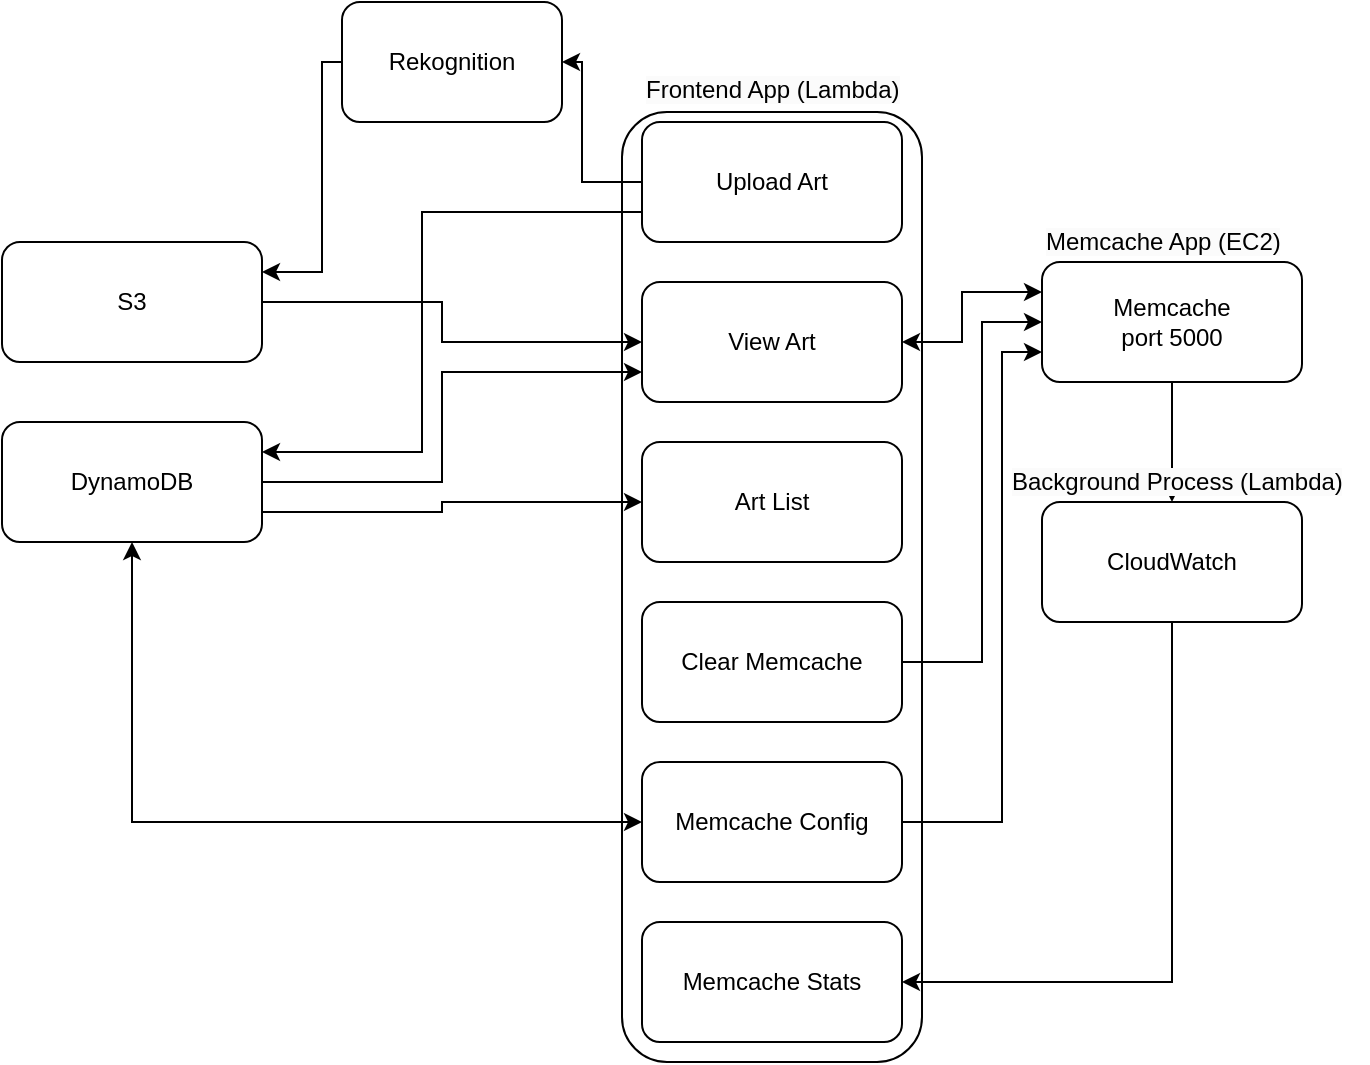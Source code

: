 <mxfile version="20.7.3" type="device"><diagram id="H5xQ8RDp5ybYcG2DKS5L" name="Page-1"><mxGraphModel dx="2506" dy="2096" grid="1" gridSize="10" guides="1" tooltips="1" connect="1" arrows="1" fold="1" page="1" pageScale="1" pageWidth="850" pageHeight="1100" math="0" shadow="0"><root><mxCell id="0"/><mxCell id="1" parent="0"/><mxCell id="AXm-grXAXQ__b-9ocA2Q-46" value="CloudWatch" style="rounded=1;whiteSpace=wrap;html=1;" parent="1" vertex="1"><mxGeometry x="180" y="-130" width="130" height="60" as="geometry"/></mxCell><mxCell id="-NmOE3iJQ7UeqIoZcVVz-1" value="&lt;span style=&quot;color: rgb(0, 0, 0); font-family: Helvetica; font-size: 12px; font-style: normal; font-variant-ligatures: normal; font-variant-caps: normal; font-weight: 400; letter-spacing: normal; orphans: 2; text-align: center; text-indent: 0px; text-transform: none; widows: 2; word-spacing: 0px; -webkit-text-stroke-width: 0px; background-color: rgb(251, 251, 251); text-decoration-thickness: initial; text-decoration-style: initial; text-decoration-color: initial; float: none; display: inline !important;&quot;&gt;Frontend App (Lambda)&lt;/span&gt;" style="text;whiteSpace=wrap;html=1;" vertex="1" parent="1"><mxGeometry x="-20" y="-350" width="130" height="40" as="geometry"/></mxCell><mxCell id="-NmOE3iJQ7UeqIoZcVVz-2" value="Upload Art" style="rounded=1;whiteSpace=wrap;html=1;" vertex="1" parent="1"><mxGeometry x="-20" y="-320" width="130" height="60" as="geometry"/></mxCell><mxCell id="-NmOE3iJQ7UeqIoZcVVz-3" value="View Art" style="rounded=1;whiteSpace=wrap;html=1;" vertex="1" parent="1"><mxGeometry x="-20" y="-240" width="130" height="60" as="geometry"/></mxCell><mxCell id="-NmOE3iJQ7UeqIoZcVVz-4" value="Art List" style="rounded=1;whiteSpace=wrap;html=1;" vertex="1" parent="1"><mxGeometry x="-20" y="-160" width="130" height="60" as="geometry"/></mxCell><mxCell id="-NmOE3iJQ7UeqIoZcVVz-6" value="Clear Memcache" style="rounded=1;whiteSpace=wrap;html=1;" vertex="1" parent="1"><mxGeometry x="-20" y="-80" width="130" height="60" as="geometry"/></mxCell><mxCell id="-NmOE3iJQ7UeqIoZcVVz-7" value="Memcache Config" style="rounded=1;whiteSpace=wrap;html=1;" vertex="1" parent="1"><mxGeometry x="-20" width="130" height="60" as="geometry"/></mxCell><mxCell id="-NmOE3iJQ7UeqIoZcVVz-8" value="Memcache Stats" style="rounded=1;whiteSpace=wrap;html=1;" vertex="1" parent="1"><mxGeometry x="-20" y="80" width="130" height="60" as="geometry"/></mxCell><mxCell id="-NmOE3iJQ7UeqIoZcVVz-9" value="S3" style="rounded=1;whiteSpace=wrap;html=1;" vertex="1" parent="1"><mxGeometry x="-340" y="-260" width="130" height="60" as="geometry"/></mxCell><mxCell id="-NmOE3iJQ7UeqIoZcVVz-10" value="DynamoDB" style="rounded=1;whiteSpace=wrap;html=1;" vertex="1" parent="1"><mxGeometry x="-340" y="-170" width="130" height="60" as="geometry"/></mxCell><mxCell id="-NmOE3iJQ7UeqIoZcVVz-11" value="" style="endArrow=classic;startArrow=none;html=1;rounded=0;exitX=1;exitY=0.5;exitDx=0;exitDy=0;entryX=0;entryY=0.5;entryDx=0;entryDy=0;startFill=0;" edge="1" parent="1" source="-NmOE3iJQ7UeqIoZcVVz-9" target="-NmOE3iJQ7UeqIoZcVVz-3"><mxGeometry width="50" height="50" relative="1" as="geometry"><mxPoint x="-300.0" y="-70.0" as="sourcePoint"/><mxPoint x="-107" y="-150" as="targetPoint"/><Array as="points"><mxPoint x="-120" y="-230"/><mxPoint x="-120" y="-210"/></Array></mxGeometry></mxCell><mxCell id="-NmOE3iJQ7UeqIoZcVVz-13" value="" style="endArrow=classic;startArrow=none;html=1;rounded=0;exitX=1;exitY=0.75;exitDx=0;exitDy=0;entryX=0;entryY=0.5;entryDx=0;entryDy=0;startFill=0;" edge="1" parent="1" source="-NmOE3iJQ7UeqIoZcVVz-10" target="-NmOE3iJQ7UeqIoZcVVz-4"><mxGeometry width="50" height="50" relative="1" as="geometry"><mxPoint x="-210" y="-140" as="sourcePoint"/><mxPoint x="-20" y="-120" as="targetPoint"/><Array as="points"><mxPoint x="-120" y="-125"/><mxPoint x="-120" y="-130"/><mxPoint x="-70" y="-130"/></Array></mxGeometry></mxCell><mxCell id="-NmOE3iJQ7UeqIoZcVVz-14" value="" style="endArrow=classic;startArrow=none;html=1;rounded=0;entryX=0;entryY=0.75;entryDx=0;entryDy=0;exitX=1;exitY=0.5;exitDx=0;exitDy=0;startFill=0;" edge="1" parent="1" source="-NmOE3iJQ7UeqIoZcVVz-10" target="-NmOE3iJQ7UeqIoZcVVz-3"><mxGeometry width="50" height="50" relative="1" as="geometry"><mxPoint x="-210" y="-140" as="sourcePoint"/><mxPoint x="-20" y="-200" as="targetPoint"/><Array as="points"><mxPoint x="-120" y="-140"/><mxPoint x="-120" y="-195"/></Array></mxGeometry></mxCell><mxCell id="-NmOE3iJQ7UeqIoZcVVz-15" value="" style="endArrow=none;startArrow=classic;html=1;rounded=0;entryX=0;entryY=0.75;entryDx=0;entryDy=0;exitX=1;exitY=0.25;exitDx=0;exitDy=0;endFill=0;" edge="1" parent="1" source="-NmOE3iJQ7UeqIoZcVVz-10" target="-NmOE3iJQ7UeqIoZcVVz-2"><mxGeometry width="50" height="50" relative="1" as="geometry"><mxPoint x="-220" y="-160" as="sourcePoint"/><mxPoint x="-30" y="-215" as="targetPoint"/><Array as="points"><mxPoint x="-130" y="-155"/><mxPoint x="-130" y="-275"/></Array></mxGeometry></mxCell><mxCell id="-NmOE3iJQ7UeqIoZcVVz-16" value="" style="endArrow=classic;startArrow=classic;html=1;rounded=0;exitX=0.5;exitY=1;exitDx=0;exitDy=0;entryX=0;entryY=0.5;entryDx=0;entryDy=0;" edge="1" parent="1" source="-NmOE3iJQ7UeqIoZcVVz-10" target="-NmOE3iJQ7UeqIoZcVVz-7"><mxGeometry width="50" height="50" relative="1" as="geometry"><mxPoint x="-210" y="-55" as="sourcePoint"/><mxPoint x="-20" y="-60" as="targetPoint"/><Array as="points"><mxPoint x="-275" y="30"/></Array></mxGeometry></mxCell><mxCell id="-NmOE3iJQ7UeqIoZcVVz-17" value="Rekognition" style="rounded=1;whiteSpace=wrap;html=1;" vertex="1" parent="1"><mxGeometry x="-170" y="-380" width="110" height="60" as="geometry"/></mxCell><mxCell id="-NmOE3iJQ7UeqIoZcVVz-18" value="" style="endArrow=none;startArrow=classic;html=1;rounded=0;entryX=0;entryY=0.5;entryDx=0;entryDy=0;exitX=1;exitY=0.5;exitDx=0;exitDy=0;endFill=0;" edge="1" parent="1" source="-NmOE3iJQ7UeqIoZcVVz-17" target="-NmOE3iJQ7UeqIoZcVVz-2"><mxGeometry width="50" height="50" relative="1" as="geometry"><mxPoint x="-200" y="-145" as="sourcePoint"/><mxPoint x="-10" y="-265" as="targetPoint"/><Array as="points"><mxPoint x="-50" y="-350"/><mxPoint x="-50" y="-290"/></Array></mxGeometry></mxCell><mxCell id="-NmOE3iJQ7UeqIoZcVVz-19" value="" style="endArrow=none;startArrow=classic;html=1;rounded=0;entryX=0;entryY=0.5;entryDx=0;entryDy=0;exitX=1;exitY=0.25;exitDx=0;exitDy=0;endFill=0;" edge="1" parent="1" source="-NmOE3iJQ7UeqIoZcVVz-9" target="-NmOE3iJQ7UeqIoZcVVz-17"><mxGeometry x="-1" y="-160" width="50" height="50" relative="1" as="geometry"><mxPoint x="-50" y="-340" as="sourcePoint"/><mxPoint x="-10" y="-280" as="targetPoint"/><Array as="points"><mxPoint x="-180" y="-245"/><mxPoint x="-180" y="-290"/><mxPoint x="-180" y="-350"/></Array><mxPoint x="-160" y="-150" as="offset"/></mxGeometry></mxCell><mxCell id="-NmOE3iJQ7UeqIoZcVVz-20" value="Memcache&lt;br&gt;port 5000" style="rounded=1;whiteSpace=wrap;html=1;" vertex="1" parent="1"><mxGeometry x="180" y="-250" width="130" height="60" as="geometry"/></mxCell><mxCell id="-NmOE3iJQ7UeqIoZcVVz-21" value="" style="endArrow=classic;startArrow=none;html=1;rounded=0;exitX=1;exitY=0.5;exitDx=0;exitDy=0;entryX=0;entryY=0.5;entryDx=0;entryDy=0;startFill=0;" edge="1" parent="1" source="-NmOE3iJQ7UeqIoZcVVz-6" target="-NmOE3iJQ7UeqIoZcVVz-20"><mxGeometry width="50" height="50" relative="1" as="geometry"><mxPoint x="110" y="-47.5" as="sourcePoint"/><mxPoint x="300" y="-52.5" as="targetPoint"/><Array as="points"><mxPoint x="150" y="-50"/><mxPoint x="150" y="-140"/><mxPoint x="150" y="-220"/></Array></mxGeometry></mxCell><mxCell id="-NmOE3iJQ7UeqIoZcVVz-22" value="" style="endArrow=classic;startArrow=none;html=1;rounded=0;exitX=1;exitY=0.5;exitDx=0;exitDy=0;entryX=0;entryY=0.75;entryDx=0;entryDy=0;startFill=0;" edge="1" parent="1" source="-NmOE3iJQ7UeqIoZcVVz-7" target="-NmOE3iJQ7UeqIoZcVVz-20"><mxGeometry width="50" height="50" relative="1" as="geometry"><mxPoint x="110.0" y="35" as="sourcePoint"/><mxPoint x="270" y="-135" as="targetPoint"/><Array as="points"><mxPoint x="160" y="30"/><mxPoint x="160" y="-130"/><mxPoint x="160" y="-205"/></Array></mxGeometry></mxCell><mxCell id="-NmOE3iJQ7UeqIoZcVVz-23" value="" style="endArrow=classic;startArrow=classic;html=1;rounded=0;exitX=1;exitY=0.5;exitDx=0;exitDy=0;entryX=0;entryY=0.25;entryDx=0;entryDy=0;" edge="1" parent="1" source="-NmOE3iJQ7UeqIoZcVVz-3" target="-NmOE3iJQ7UeqIoZcVVz-20"><mxGeometry width="50" height="50" relative="1" as="geometry"><mxPoint x="165" y="-190" as="sourcePoint"/><mxPoint x="420" y="-50" as="targetPoint"/><Array as="points"><mxPoint x="140" y="-210"/><mxPoint x="140" y="-235"/></Array></mxGeometry></mxCell><mxCell id="-NmOE3iJQ7UeqIoZcVVz-24" value="" style="endArrow=classic;startArrow=none;html=1;rounded=0;entryX=0.5;entryY=0;entryDx=0;entryDy=0;exitX=0.5;exitY=1;exitDx=0;exitDy=0;startFill=0;" edge="1" parent="1" source="-NmOE3iJQ7UeqIoZcVVz-20" target="AXm-grXAXQ__b-9ocA2Q-46"><mxGeometry width="50" height="50" relative="1" as="geometry"><mxPoint x="180.0" y="1.137e-13" as="sourcePoint"/><mxPoint x="373.35" y="159.64" as="targetPoint"/></mxGeometry></mxCell><mxCell id="-NmOE3iJQ7UeqIoZcVVz-25" value="" style="endArrow=classic;startArrow=none;html=1;rounded=0;entryX=1;entryY=0.5;entryDx=0;entryDy=0;exitX=0.5;exitY=1;exitDx=0;exitDy=0;startFill=0;" edge="1" parent="1" source="AXm-grXAXQ__b-9ocA2Q-46" target="-NmOE3iJQ7UeqIoZcVVz-8"><mxGeometry x="1" y="80" width="50" height="50" relative="1" as="geometry"><mxPoint x="330" y="-60" as="sourcePoint"/><mxPoint x="330" as="targetPoint"/><Array as="points"><mxPoint x="245" y="110"/></Array><mxPoint x="-80" y="80" as="offset"/></mxGeometry></mxCell><mxCell id="-NmOE3iJQ7UeqIoZcVVz-26" value="" style="rounded=1;whiteSpace=wrap;html=1;fillColor=none;" vertex="1" parent="1"><mxGeometry x="-30" y="-325" width="150" height="475" as="geometry"/></mxCell><mxCell id="-NmOE3iJQ7UeqIoZcVVz-27" value="&lt;span style=&quot;color: rgb(0, 0, 0); font-family: Helvetica; font-size: 12px; font-style: normal; font-variant-ligatures: normal; font-variant-caps: normal; font-weight: 400; letter-spacing: normal; orphans: 2; text-align: center; text-indent: 0px; text-transform: none; widows: 2; word-spacing: 0px; -webkit-text-stroke-width: 0px; background-color: rgb(251, 251, 251); text-decoration-thickness: initial; text-decoration-style: initial; text-decoration-color: initial; float: none; display: inline !important;&quot;&gt;Memcache App (EC2)&lt;/span&gt;" style="text;whiteSpace=wrap;html=1;" vertex="1" parent="1"><mxGeometry x="180" y="-274" width="130" height="40" as="geometry"/></mxCell><mxCell id="-NmOE3iJQ7UeqIoZcVVz-28" value="&lt;span style=&quot;color: rgb(0, 0, 0); font-family: Helvetica; font-size: 12px; font-style: normal; font-variant-ligatures: normal; font-variant-caps: normal; font-weight: 400; letter-spacing: normal; orphans: 2; text-align: center; text-indent: 0px; text-transform: none; widows: 2; word-spacing: 0px; -webkit-text-stroke-width: 0px; background-color: rgb(251, 251, 251); text-decoration-thickness: initial; text-decoration-style: initial; text-decoration-color: initial; float: none; display: inline !important;&quot;&gt;Background Process (Lambda)&lt;/span&gt;" style="text;whiteSpace=wrap;html=1;" vertex="1" parent="1"><mxGeometry x="163" y="-154" width="180" height="40" as="geometry"/></mxCell></root></mxGraphModel></diagram></mxfile>